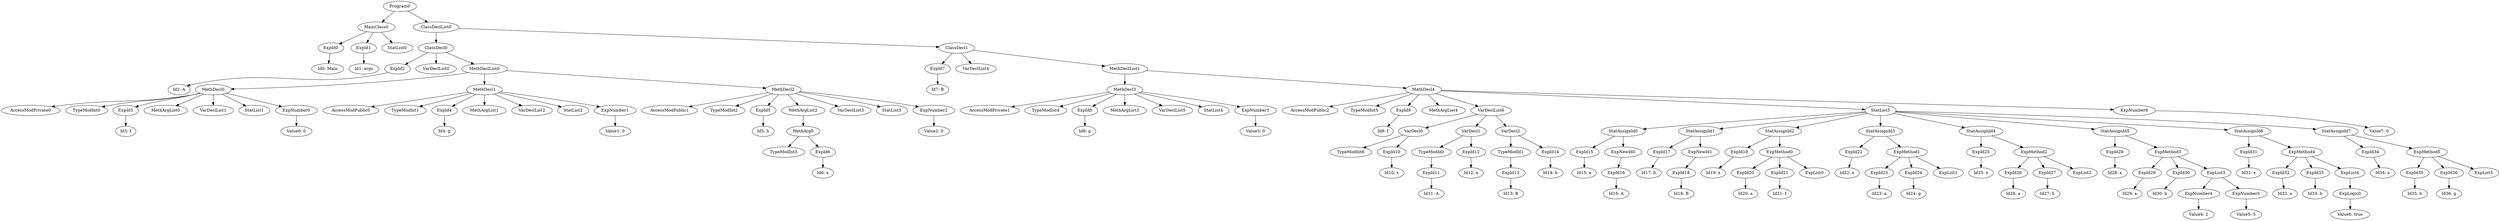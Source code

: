 digraph {
	ordering = out;
	ExpNumber6 -> "Value7: 0";
	ExpId36 -> "Id36: g";
	ExpMethod5 -> ExpId35;
	ExpMethod5 -> ExpId36;
	ExpMethod5 -> ExpList5;
	ExpId34 -> "Id34: x";
	ExpList4 -> ExpLogic0;
	ExpLogic0 -> "Value6: true";
	ExpId31 -> "Id31: x";
	ExpList3 -> ExpNumber4;
	ExpList3 -> ExpNumber5;
	ExpId30 -> "Id30: h";
	ExpMethod3 -> ExpId29;
	ExpMethod3 -> ExpId30;
	ExpMethod3 -> ExpList3;
	StatAssignId6 -> ExpId31;
	StatAssignId6 -> ExpMethod4;
	StatAssignId5 -> ExpId28;
	StatAssignId5 -> ExpMethod3;
	ExpId35 -> "Id35: b";
	ExpId25 -> "Id25: x";
	ExpMethod1 -> ExpId23;
	ExpMethod1 -> ExpId24;
	ExpMethod1 -> ExpList1;
	StatAssignId3 -> ExpId22;
	StatAssignId3 -> ExpMethod1;
	ExpId22 -> "Id22: x";
	ExpMethod0 -> ExpId20;
	ExpMethod0 -> ExpId21;
	ExpMethod0 -> ExpList0;
	ExpId21 -> "Id21: f";
	StatAssignId2 -> ExpId19;
	StatAssignId2 -> ExpMethod0;
	ExpNewId1 -> ExpId18;
	ExpId18 -> "Id18: B";
	StatAssignId7 -> ExpId34;
	StatAssignId7 -> ExpMethod5;
	StatAssignId4 -> ExpId25;
	StatAssignId4 -> ExpMethod2;
	ExpId6 -> "Id6: x";
	ExpMethod4 -> ExpId32;
	ExpMethod4 -> ExpId33;
	ExpMethod4 -> ExpList4;
	ExpId5 -> "Id5: h";
	ExpId14 -> "Id14: b";
	ExpId4 -> "Id4: g";
	ExpId3 -> "Id3: f";
	ExpId13 -> "Id13: B";
	ExpId29 -> "Id29: a";
	ExpNumber1 -> "Value1: 0";
	ExpId1 -> "Id1: args";
	ExpNumber5 -> "Value5: 5";
	ClassDeclList0 -> ClassDecl0;
	ClassDeclList0 -> ClassDecl1;
	ExpId19 -> "Id19: x";
	MethDecl4 -> AccessModPublic2;
	MethDecl4 -> TypeModInt5;
	MethDecl4 -> ExpId9;
	MethDecl4 -> MethArgList4;
	MethDecl4 -> VarDeclList6;
	MethDecl4 -> StatList5;
	MethDecl4 -> ExpNumber6;
	MethDecl2 -> AccessModPublic1;
	MethDecl2 -> TypeModInt2;
	MethDecl2 -> ExpId5;
	MethDecl2 -> MethArgList2;
	MethDecl2 -> VarDeclList3;
	MethDecl2 -> StatList3;
	MethDecl2 -> ExpNumber2;
	MethArgList2 -> MethArg0;
	ExpId7 -> "Id7: B";
	VarDecl0 -> TypeModInt6;
	VarDecl0 -> ExpId10;
	MethDeclList1 -> MethDecl3;
	MethDeclList1 -> MethDecl4;
	Program0 -> MainClass0;
	Program0 -> ClassDeclList0;
	MainClass0 -> ExpId0;
	MainClass0 -> ExpId1;
	MainClass0 -> StatList0;
	ClassDecl1 -> ExpId7;
	ClassDecl1 -> VarDeclList4;
	ClassDecl1 -> MethDeclList1;
	ExpId2 -> "Id2: A";
	ExpId0 -> "Id0: Main";
	ExpId8 -> "Id8: g";
	MethDecl0 -> AccessModPrivate0;
	MethDecl0 -> TypeModInt0;
	MethDecl0 -> ExpId3;
	MethDecl0 -> MethArgList0;
	MethDecl0 -> VarDeclList1;
	MethDecl0 -> StatList1;
	MethDecl0 -> ExpNumber0;
	ClassDecl0 -> ExpId2;
	ClassDecl0 -> VarDeclList0;
	ClassDecl0 -> MethDeclList0;
	ExpNumber2 -> "Value2: 0";
	ExpId32 -> "Id32: a";
	MethDeclList0 -> MethDecl0;
	MethDeclList0 -> MethDecl1;
	MethDeclList0 -> MethDecl2;
	ExpId24 -> "Id24: g";
	TypeModId1 -> ExpId13;
	MethDecl3 -> AccessModPrivate1;
	MethDecl3 -> TypeModInt4;
	MethDecl3 -> ExpId8;
	MethDecl3 -> MethArgList3;
	MethDecl3 -> VarDeclList5;
	MethDecl3 -> StatList4;
	MethDecl3 -> ExpNumber3;
	ExpNumber0 -> "Value0: 0";
	ExpNumber3 -> "Value3: 0";
	ExpId10 -> "Id10: x";
	ExpMethod2 -> ExpId26;
	ExpMethod2 -> ExpId27;
	ExpMethod2 -> ExpList2;
	VarDecl2 -> TypeModId1;
	VarDecl2 -> ExpId14;
	MethArg0 -> TypeModInt3;
	MethArg0 -> ExpId6;
	VarDeclList6 -> VarDecl0;
	VarDeclList6 -> VarDecl1;
	VarDeclList6 -> VarDecl2;
	ExpId11 -> "Id11: A";
	TypeModId0 -> ExpId11;
	ExpId20 -> "Id20: a";
	MethDecl1 -> AccessModPublic0;
	MethDecl1 -> TypeModInt1;
	MethDecl1 -> ExpId4;
	MethDecl1 -> MethArgList1;
	MethDecl1 -> VarDeclList2;
	MethDecl1 -> StatList2;
	MethDecl1 -> ExpNumber1;
	VarDecl1 -> TypeModId0;
	VarDecl1 -> ExpId12;
	ExpId23 -> "Id23: a";
	ExpId12 -> "Id12: a";
	ExpId16 -> "Id16: A";
	ExpId9 -> "Id9: f";
	ExpId15 -> "Id15: a";
	ExpId27 -> "Id27: h";
	StatAssignId1 -> ExpId17;
	StatAssignId1 -> ExpNewId1;
	ExpId33 -> "Id33: h";
	StatAssignId0 -> ExpId15;
	StatAssignId0 -> ExpNewId0;
	ExpNumber4 -> "Value4: 2";
	ExpId28 -> "Id28: x";
	ExpId26 -> "Id26: a";
	ExpNewId0 -> ExpId16;
	StatList5 -> StatAssignId0;
	StatList5 -> StatAssignId1;
	StatList5 -> StatAssignId2;
	StatList5 -> StatAssignId3;
	StatList5 -> StatAssignId4;
	StatList5 -> StatAssignId5;
	StatList5 -> StatAssignId6;
	StatList5 -> StatAssignId7;
	ExpId17 -> "Id17: b";
}

